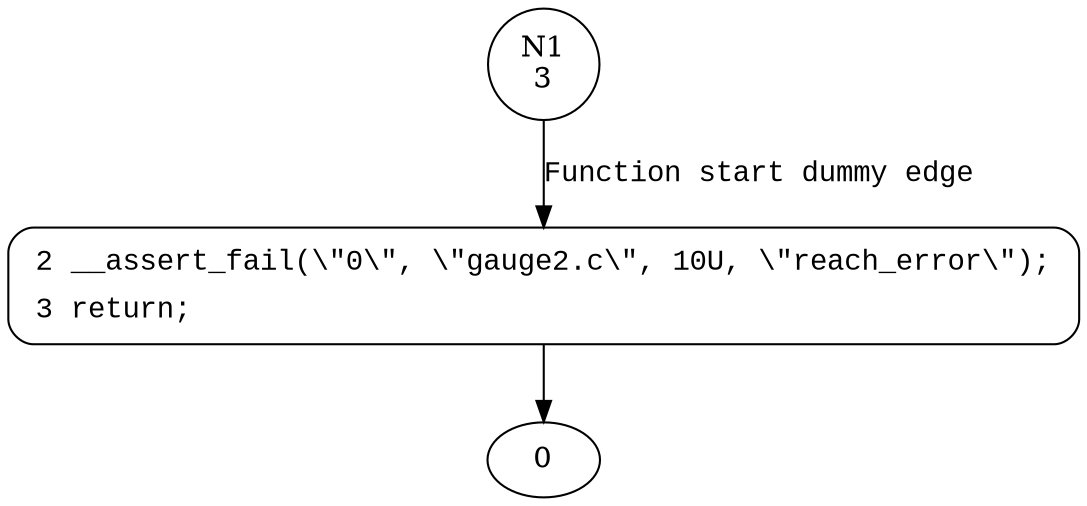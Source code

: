digraph reach_error {
1 [shape="circle" label="N1\n3"]
2 [shape="circle" label="N2\n2"]
2 [style="filled,bold" penwidth="1" fillcolor="white" fontname="Courier New" shape="Mrecord" label=<<table border="0" cellborder="0" cellpadding="3" bgcolor="white"><tr><td align="right">2</td><td align="left">__assert_fail(\&quot;0\&quot;, \&quot;gauge2.c\&quot;, 10U, \&quot;reach_error\&quot;);</td></tr><tr><td align="right">3</td><td align="left">return;</td></tr></table>>]
2 -> 0[label=""]
1 -> 2 [label="Function start dummy edge" fontname="Courier New"]
}